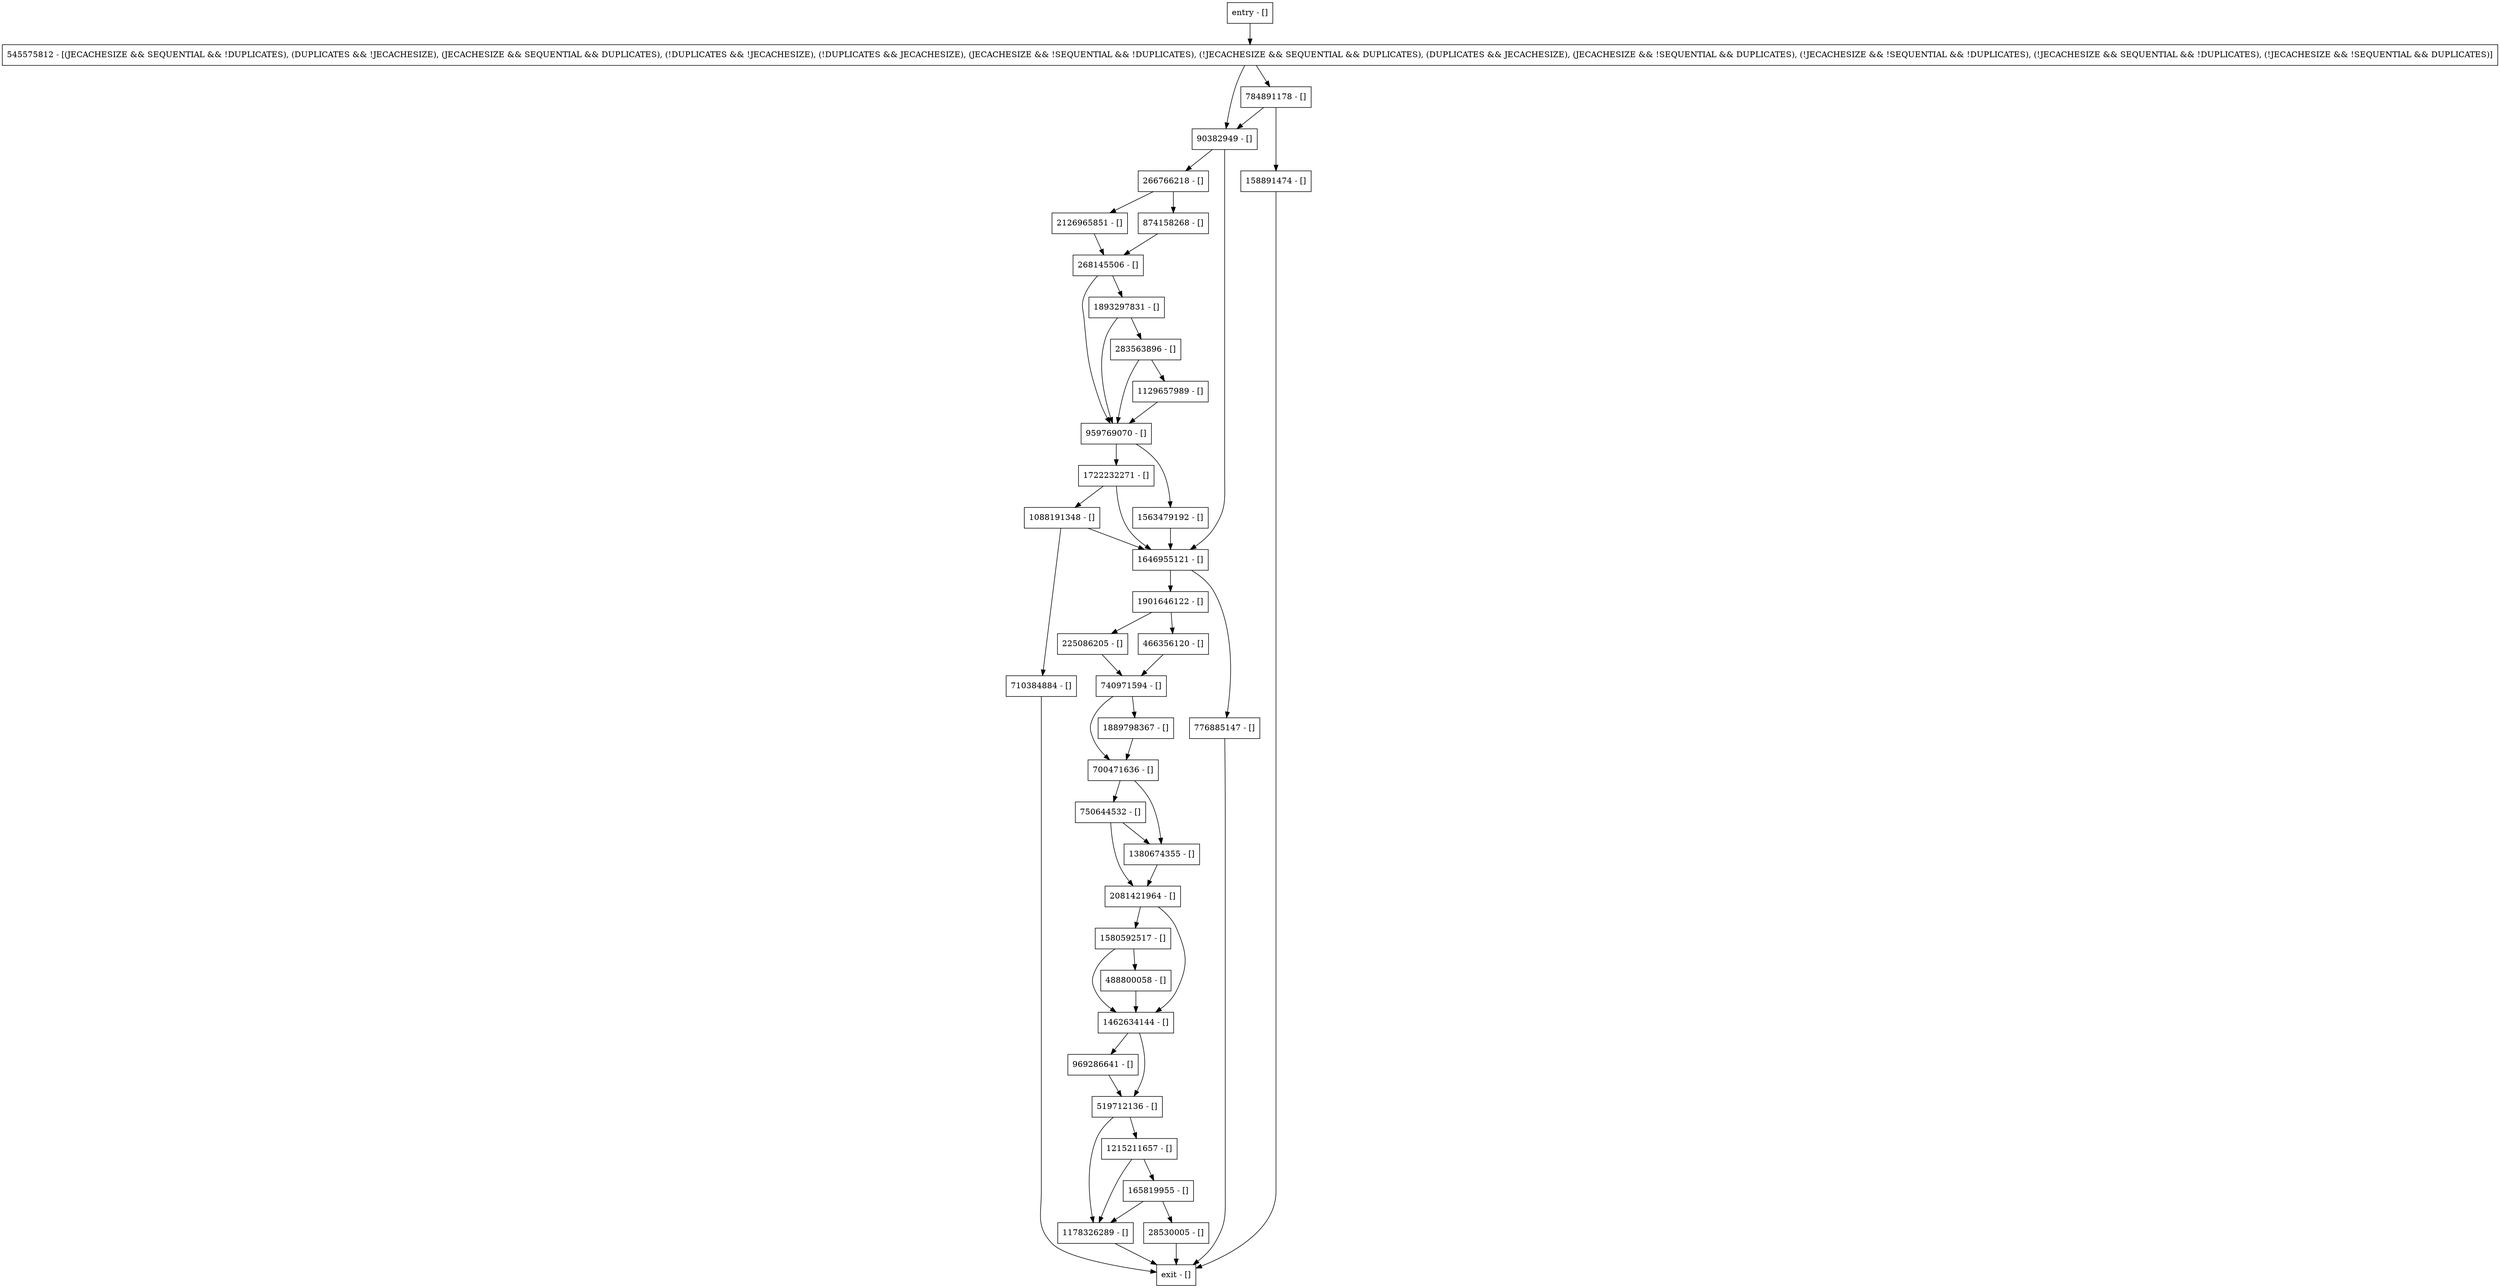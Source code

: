 digraph insertEntry1 {
node [shape=record];
488800058 [label="488800058 - []"];
28530005 [label="28530005 - []"];
1215211657 [label="1215211657 - []"];
2081421964 [label="2081421964 - []"];
90382949 [label="90382949 - []"];
874158268 [label="874158268 - []"];
158891474 [label="158891474 - []"];
1646955121 [label="1646955121 - []"];
2126965851 [label="2126965851 - []"];
466356120 [label="466356120 - []"];
1893297831 [label="1893297831 - []"];
1901646122 [label="1901646122 - []"];
710384884 [label="710384884 - []"];
776885147 [label="776885147 - []"];
1380674355 [label="1380674355 - []"];
1129657989 [label="1129657989 - []"];
1178326289 [label="1178326289 - []"];
959769070 [label="959769070 - []"];
1563479192 [label="1563479192 - []"];
1462634144 [label="1462634144 - []"];
1889798367 [label="1889798367 - []"];
225086205 [label="225086205 - []"];
750644532 [label="750644532 - []"];
1722232271 [label="1722232271 - []"];
266766218 [label="266766218 - []"];
740971594 [label="740971594 - []"];
283563896 [label="283563896 - []"];
268145506 [label="268145506 - []"];
entry [label="entry - []"];
exit [label="exit - []"];
700471636 [label="700471636 - []"];
1088191348 [label="1088191348 - []"];
519712136 [label="519712136 - []"];
784891178 [label="784891178 - []"];
165819955 [label="165819955 - []"];
1580592517 [label="1580592517 - []"];
545575812 [label="545575812 - [(JECACHESIZE && SEQUENTIAL && !DUPLICATES), (DUPLICATES && !JECACHESIZE), (JECACHESIZE && SEQUENTIAL && DUPLICATES), (!DUPLICATES && !JECACHESIZE), (!DUPLICATES && JECACHESIZE), (JECACHESIZE && !SEQUENTIAL && !DUPLICATES), (!JECACHESIZE && SEQUENTIAL && DUPLICATES), (DUPLICATES && JECACHESIZE), (JECACHESIZE && !SEQUENTIAL && DUPLICATES), (!JECACHESIZE && !SEQUENTIAL && !DUPLICATES), (!JECACHESIZE && SEQUENTIAL && !DUPLICATES), (!JECACHESIZE && !SEQUENTIAL && DUPLICATES)]"];
969286641 [label="969286641 - []"];
entry;
exit;
488800058 -> 1462634144;
28530005 -> exit;
1215211657 -> 165819955;
1215211657 -> 1178326289;
2081421964 -> 1462634144;
2081421964 -> 1580592517;
90382949 -> 1646955121;
90382949 -> 266766218;
874158268 -> 268145506;
158891474 -> exit;
1646955121 -> 1901646122;
1646955121 -> 776885147;
2126965851 -> 268145506;
466356120 -> 740971594;
1893297831 -> 959769070;
1893297831 -> 283563896;
1901646122 -> 225086205;
1901646122 -> 466356120;
710384884 -> exit;
776885147 -> exit;
1380674355 -> 2081421964;
1129657989 -> 959769070;
1178326289 -> exit;
959769070 -> 1563479192;
959769070 -> 1722232271;
1563479192 -> 1646955121;
1462634144 -> 519712136;
1462634144 -> 969286641;
1889798367 -> 700471636;
225086205 -> 740971594;
750644532 -> 1380674355;
750644532 -> 2081421964;
1722232271 -> 1088191348;
1722232271 -> 1646955121;
266766218 -> 874158268;
266766218 -> 2126965851;
740971594 -> 700471636;
740971594 -> 1889798367;
283563896 -> 959769070;
283563896 -> 1129657989;
268145506 -> 959769070;
268145506 -> 1893297831;
entry -> 545575812;
700471636 -> 1380674355;
700471636 -> 750644532;
1088191348 -> 710384884;
1088191348 -> 1646955121;
519712136 -> 1215211657;
519712136 -> 1178326289;
784891178 -> 90382949;
784891178 -> 158891474;
165819955 -> 28530005;
165819955 -> 1178326289;
1580592517 -> 488800058;
1580592517 -> 1462634144;
545575812 -> 784891178;
545575812 -> 90382949;
969286641 -> 519712136;
}
